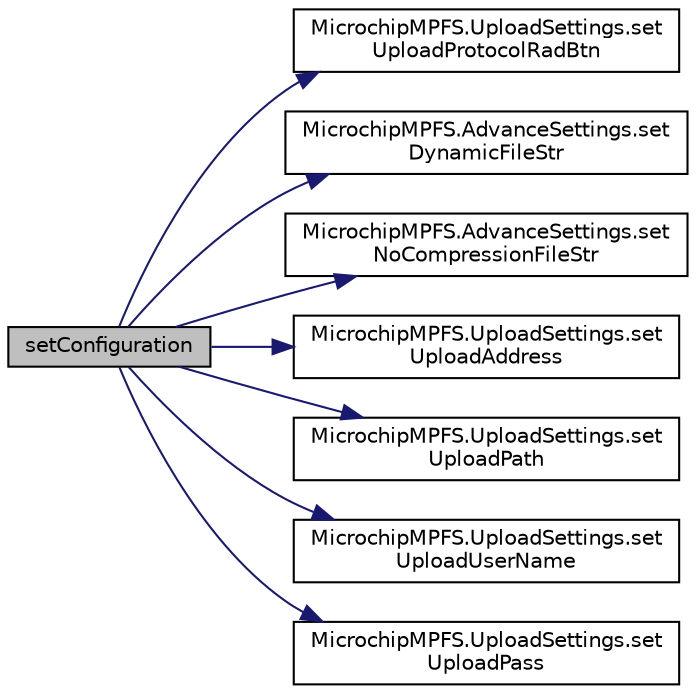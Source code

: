 digraph "setConfiguration"
{
  edge [fontname="Helvetica",fontsize="10",labelfontname="Helvetica",labelfontsize="10"];
  node [fontname="Helvetica",fontsize="10",shape=record];
  rankdir="LR";
  Node1 [label="setConfiguration",height=0.2,width=0.4,color="black", fillcolor="grey75", style="filled", fontcolor="black"];
  Node1 -> Node2 [color="midnightblue",fontsize="10",style="solid",fontname="Helvetica"];
  Node2 [label="MicrochipMPFS.UploadSettings.set\lUploadProtocolRadBtn",height=0.2,width=0.4,color="black", fillcolor="white", style="filled",URL="$class_microchip_m_p_f_s_1_1_upload_settings.html#aa66a7201ad91c9c9d46f68704342cbb8"];
  Node1 -> Node3 [color="midnightblue",fontsize="10",style="solid",fontname="Helvetica"];
  Node3 [label="MicrochipMPFS.AdvanceSettings.set\lDynamicFileStr",height=0.2,width=0.4,color="black", fillcolor="white", style="filled",URL="$class_microchip_m_p_f_s_1_1_advance_settings.html#a035dfbf2ae6fae22ab9d5ecad9b27e04"];
  Node1 -> Node4 [color="midnightblue",fontsize="10",style="solid",fontname="Helvetica"];
  Node4 [label="MicrochipMPFS.AdvanceSettings.set\lNoCompressionFileStr",height=0.2,width=0.4,color="black", fillcolor="white", style="filled",URL="$class_microchip_m_p_f_s_1_1_advance_settings.html#af5b18766e4273c805a5011f1d463e9f4"];
  Node1 -> Node5 [color="midnightblue",fontsize="10",style="solid",fontname="Helvetica"];
  Node5 [label="MicrochipMPFS.UploadSettings.set\lUploadAddress",height=0.2,width=0.4,color="black", fillcolor="white", style="filled",URL="$class_microchip_m_p_f_s_1_1_upload_settings.html#a6364d6e99d6ae77da46d43bce8789065"];
  Node1 -> Node6 [color="midnightblue",fontsize="10",style="solid",fontname="Helvetica"];
  Node6 [label="MicrochipMPFS.UploadSettings.set\lUploadPath",height=0.2,width=0.4,color="black", fillcolor="white", style="filled",URL="$class_microchip_m_p_f_s_1_1_upload_settings.html#ab7063c8a0099ddcc67856ca791461c2c"];
  Node1 -> Node7 [color="midnightblue",fontsize="10",style="solid",fontname="Helvetica"];
  Node7 [label="MicrochipMPFS.UploadSettings.set\lUploadUserName",height=0.2,width=0.4,color="black", fillcolor="white", style="filled",URL="$class_microchip_m_p_f_s_1_1_upload_settings.html#ac980f345aa54d2f1a8f543051831189d"];
  Node1 -> Node8 [color="midnightblue",fontsize="10",style="solid",fontname="Helvetica"];
  Node8 [label="MicrochipMPFS.UploadSettings.set\lUploadPass",height=0.2,width=0.4,color="black", fillcolor="white", style="filled",URL="$class_microchip_m_p_f_s_1_1_upload_settings.html#ae91a9b256cbc0844ebc6f9f7f192bd90"];
}
